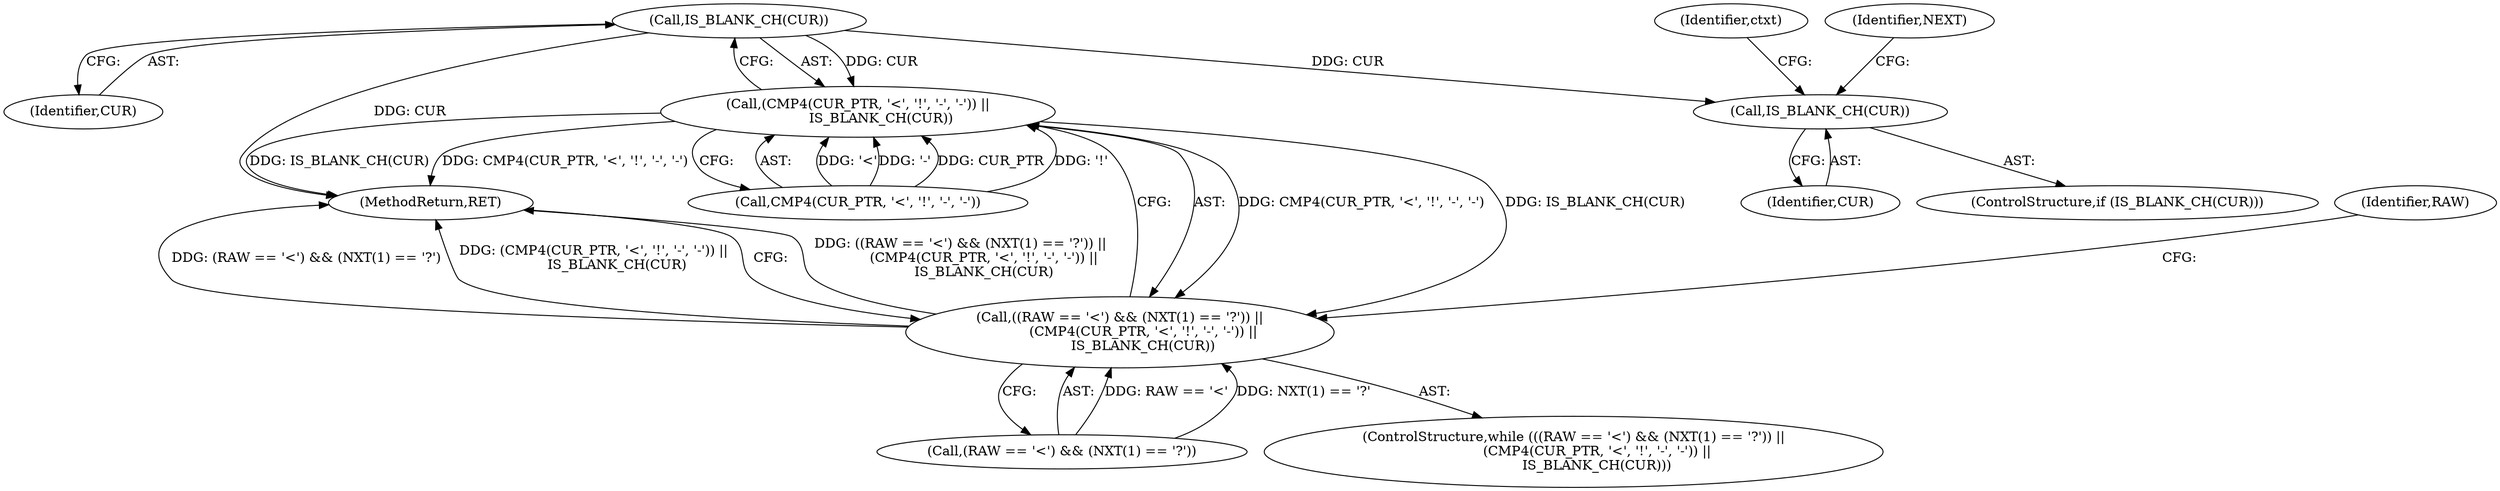 digraph "1_Chrome_d0947db40187f4708c58e64cbd6013faf9eddeed_24@del" {
"1000120" [label="(Call,IS_BLANK_CH(CUR))"];
"1000113" [label="(Call,(CMP4(CUR_PTR, '<', '!', '-', '-')) ||\n           IS_BLANK_CH(CUR))"];
"1000104" [label="(Call,((RAW == '<') && (NXT(1) == '?')) ||\n           (CMP4(CUR_PTR, '<', '!', '-', '-')) ||\n           IS_BLANK_CH(CUR))"];
"1000137" [label="(Call,IS_BLANK_CH(CUR))"];
"1000137" [label="(Call,IS_BLANK_CH(CUR))"];
"1000120" [label="(Call,IS_BLANK_CH(CUR))"];
"1000105" [label="(Call,(RAW == '<') && (NXT(1) == '?'))"];
"1000143" [label="(Identifier,ctxt)"];
"1000136" [label="(ControlStructure,if (IS_BLANK_CH(CUR)))"];
"1000114" [label="(Call,CMP4(CUR_PTR, '<', '!', '-', '-'))"];
"1000126" [label="(Identifier,RAW)"];
"1000103" [label="(ControlStructure,while (((RAW == '<') && (NXT(1) == '?')) ||\n           (CMP4(CUR_PTR, '<', '!', '-', '-')) ||\n           IS_BLANK_CH(CUR)))"];
"1000140" [label="(Identifier,NEXT)"];
"1000104" [label="(Call,((RAW == '<') && (NXT(1) == '?')) ||\n           (CMP4(CUR_PTR, '<', '!', '-', '-')) ||\n           IS_BLANK_CH(CUR))"];
"1000138" [label="(Identifier,CUR)"];
"1000113" [label="(Call,(CMP4(CUR_PTR, '<', '!', '-', '-')) ||\n           IS_BLANK_CH(CUR))"];
"1000121" [label="(Identifier,CUR)"];
"1000144" [label="(MethodReturn,RET)"];
"1000120" -> "1000113"  [label="AST: "];
"1000120" -> "1000121"  [label="CFG: "];
"1000121" -> "1000120"  [label="AST: "];
"1000113" -> "1000120"  [label="CFG: "];
"1000120" -> "1000144"  [label="DDG: CUR"];
"1000120" -> "1000113"  [label="DDG: CUR"];
"1000120" -> "1000137"  [label="DDG: CUR"];
"1000113" -> "1000104"  [label="AST: "];
"1000113" -> "1000114"  [label="CFG: "];
"1000114" -> "1000113"  [label="AST: "];
"1000104" -> "1000113"  [label="CFG: "];
"1000113" -> "1000144"  [label="DDG: CMP4(CUR_PTR, '<', '!', '-', '-')"];
"1000113" -> "1000144"  [label="DDG: IS_BLANK_CH(CUR)"];
"1000113" -> "1000104"  [label="DDG: CMP4(CUR_PTR, '<', '!', '-', '-')"];
"1000113" -> "1000104"  [label="DDG: IS_BLANK_CH(CUR)"];
"1000114" -> "1000113"  [label="DDG: '<'"];
"1000114" -> "1000113"  [label="DDG: '-'"];
"1000114" -> "1000113"  [label="DDG: CUR_PTR"];
"1000114" -> "1000113"  [label="DDG: '!'"];
"1000104" -> "1000103"  [label="AST: "];
"1000104" -> "1000105"  [label="CFG: "];
"1000105" -> "1000104"  [label="AST: "];
"1000126" -> "1000104"  [label="CFG: "];
"1000144" -> "1000104"  [label="CFG: "];
"1000104" -> "1000144"  [label="DDG: ((RAW == '<') && (NXT(1) == '?')) ||\n           (CMP4(CUR_PTR, '<', '!', '-', '-')) ||\n           IS_BLANK_CH(CUR)"];
"1000104" -> "1000144"  [label="DDG: (RAW == '<') && (NXT(1) == '?')"];
"1000104" -> "1000144"  [label="DDG: (CMP4(CUR_PTR, '<', '!', '-', '-')) ||\n           IS_BLANK_CH(CUR)"];
"1000105" -> "1000104"  [label="DDG: RAW == '<'"];
"1000105" -> "1000104"  [label="DDG: NXT(1) == '?'"];
"1000137" -> "1000136"  [label="AST: "];
"1000137" -> "1000138"  [label="CFG: "];
"1000138" -> "1000137"  [label="AST: "];
"1000140" -> "1000137"  [label="CFG: "];
"1000143" -> "1000137"  [label="CFG: "];
}
